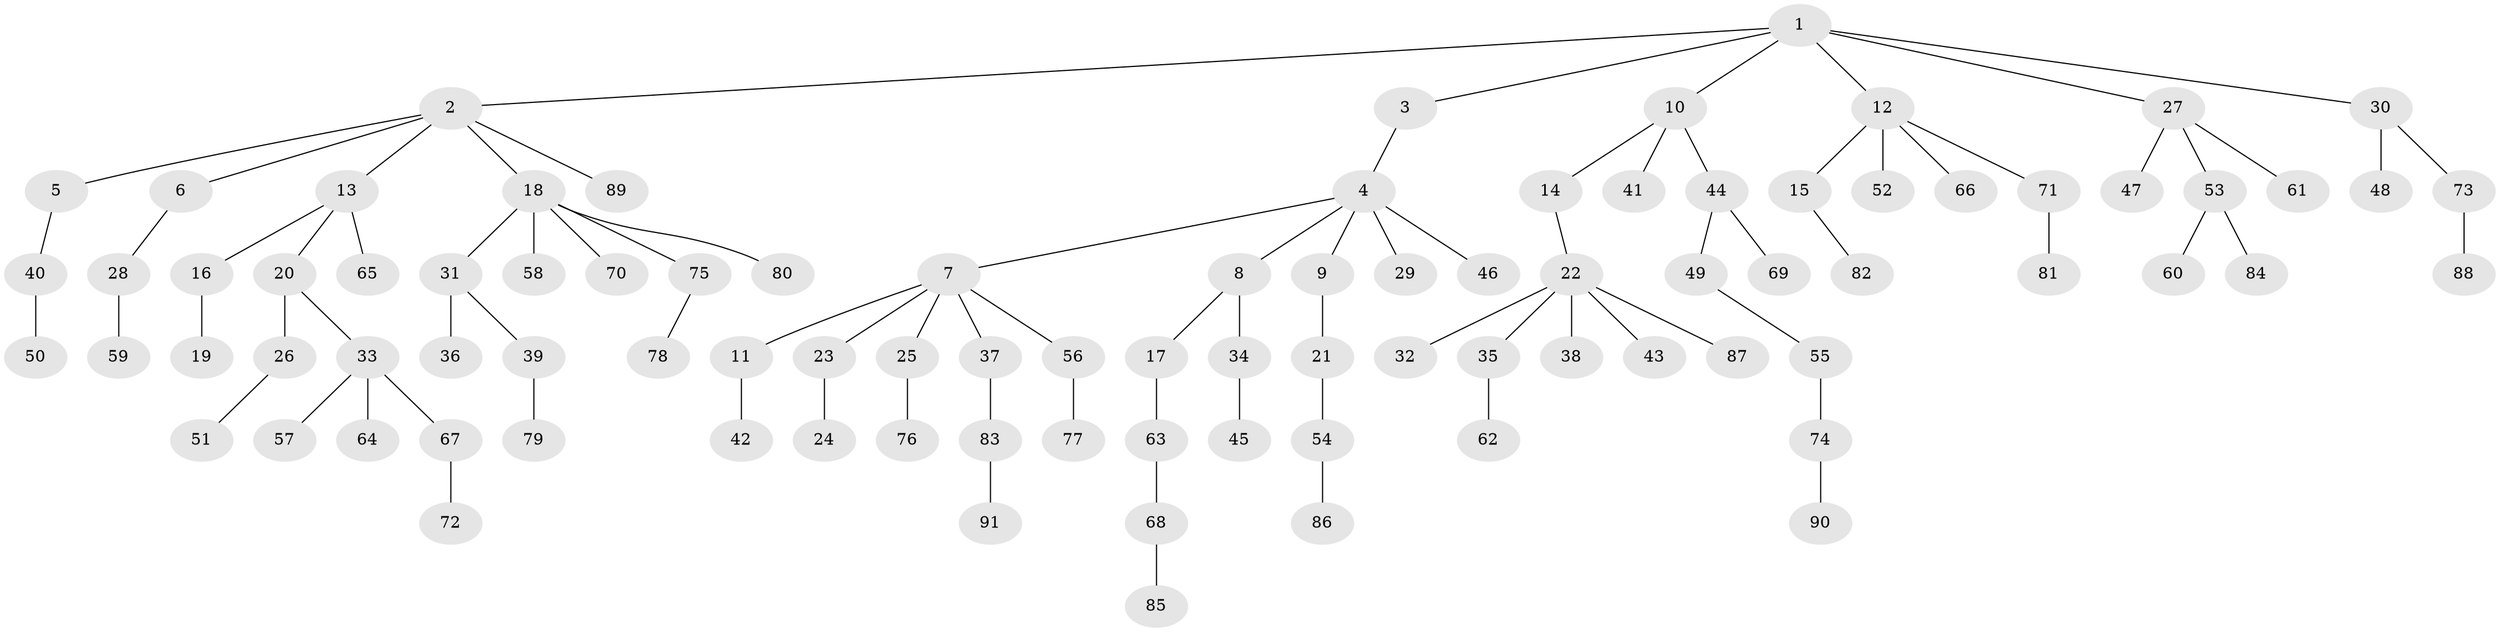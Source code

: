 // coarse degree distribution, {8: 0.01639344262295082, 6: 0.04918032786885246, 2: 0.16393442622950818, 5: 0.06557377049180328, 3: 0.06557377049180328, 1: 0.6229508196721312, 4: 0.01639344262295082}
// Generated by graph-tools (version 1.1) at 2025/42/03/06/25 10:42:02]
// undirected, 91 vertices, 90 edges
graph export_dot {
graph [start="1"]
  node [color=gray90,style=filled];
  1;
  2;
  3;
  4;
  5;
  6;
  7;
  8;
  9;
  10;
  11;
  12;
  13;
  14;
  15;
  16;
  17;
  18;
  19;
  20;
  21;
  22;
  23;
  24;
  25;
  26;
  27;
  28;
  29;
  30;
  31;
  32;
  33;
  34;
  35;
  36;
  37;
  38;
  39;
  40;
  41;
  42;
  43;
  44;
  45;
  46;
  47;
  48;
  49;
  50;
  51;
  52;
  53;
  54;
  55;
  56;
  57;
  58;
  59;
  60;
  61;
  62;
  63;
  64;
  65;
  66;
  67;
  68;
  69;
  70;
  71;
  72;
  73;
  74;
  75;
  76;
  77;
  78;
  79;
  80;
  81;
  82;
  83;
  84;
  85;
  86;
  87;
  88;
  89;
  90;
  91;
  1 -- 2;
  1 -- 3;
  1 -- 10;
  1 -- 12;
  1 -- 27;
  1 -- 30;
  2 -- 5;
  2 -- 6;
  2 -- 13;
  2 -- 18;
  2 -- 89;
  3 -- 4;
  4 -- 7;
  4 -- 8;
  4 -- 9;
  4 -- 29;
  4 -- 46;
  5 -- 40;
  6 -- 28;
  7 -- 11;
  7 -- 23;
  7 -- 25;
  7 -- 37;
  7 -- 56;
  8 -- 17;
  8 -- 34;
  9 -- 21;
  10 -- 14;
  10 -- 41;
  10 -- 44;
  11 -- 42;
  12 -- 15;
  12 -- 52;
  12 -- 66;
  12 -- 71;
  13 -- 16;
  13 -- 20;
  13 -- 65;
  14 -- 22;
  15 -- 82;
  16 -- 19;
  17 -- 63;
  18 -- 31;
  18 -- 58;
  18 -- 70;
  18 -- 75;
  18 -- 80;
  20 -- 26;
  20 -- 33;
  21 -- 54;
  22 -- 32;
  22 -- 35;
  22 -- 38;
  22 -- 43;
  22 -- 87;
  23 -- 24;
  25 -- 76;
  26 -- 51;
  27 -- 47;
  27 -- 53;
  27 -- 61;
  28 -- 59;
  30 -- 48;
  30 -- 73;
  31 -- 36;
  31 -- 39;
  33 -- 57;
  33 -- 64;
  33 -- 67;
  34 -- 45;
  35 -- 62;
  37 -- 83;
  39 -- 79;
  40 -- 50;
  44 -- 49;
  44 -- 69;
  49 -- 55;
  53 -- 60;
  53 -- 84;
  54 -- 86;
  55 -- 74;
  56 -- 77;
  63 -- 68;
  67 -- 72;
  68 -- 85;
  71 -- 81;
  73 -- 88;
  74 -- 90;
  75 -- 78;
  83 -- 91;
}
